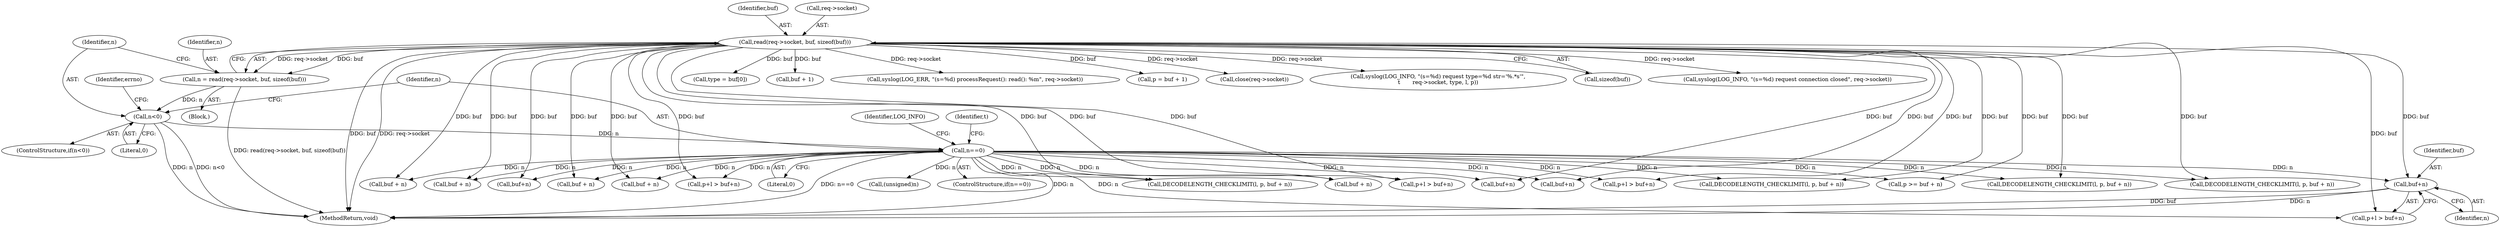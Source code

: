 digraph "1_miniupnp_b238cade9a173c6f751a34acf8ccff838a62aa47@del" {
"1000906" [label="(Call,buf+n)"];
"1000141" [label="(Call,read(req->socket, buf, sizeof(buf)))"];
"1000174" [label="(Call,n==0)"];
"1000149" [label="(Call,n<0)"];
"1000139" [label="(Call,n = read(req->socket, buf, sizeof(buf)))"];
"1000895" [label="(Call,DECODELENGTH_CHECKLIMIT(l, p, buf + n))"];
"1000772" [label="(Call,buf+n)"];
"1000149" [label="(Call,n<0)"];
"1000145" [label="(Identifier,buf)"];
"1000173" [label="(ControlStructure,if(n==0))"];
"1000828" [label="(Call,DECODELENGTH_CHECKLIMIT(l, p, buf + n))"];
"1000176" [label="(Literal,0)"];
"1000218" [label="(Call,(unsigned)n)"];
"1000202" [label="(Call,buf + n)"];
"1000768" [label="(Call,p+l > buf+n)"];
"1000189" [label="(Call,type = buf[0])"];
"1000150" [label="(Identifier,n)"];
"1000199" [label="(Call,DECODELENGTH_CHECKLIMIT(l, p, buf + n))"];
"1000175" [label="(Identifier,n)"];
"1000902" [label="(Call,p+l > buf+n)"];
"1000196" [label="(Call,buf + 1)"];
"1000140" [label="(Identifier,n)"];
"1000151" [label="(Literal,0)"];
"1000907" [label="(Identifier,buf)"];
"1000156" [label="(Identifier,errno)"];
"1000166" [label="(Call,syslog(LOG_ERR, \"(s=%d) processRequest(): read(): %m\", req->socket))"];
"1000898" [label="(Call,buf + n)"];
"1000753" [label="(Call,buf + n)"];
"1000116" [label="(Block,)"];
"1000186" [label="(Identifier,t)"];
"1000141" [label="(Call,read(req->socket, buf, sizeof(buf)))"];
"1000142" [label="(Call,req->socket)"];
"1000835" [label="(Call,p+l > buf+n)"];
"1000194" [label="(Call,p = buf + 1)"];
"1000839" [label="(Call,buf+n)"];
"1001125" [label="(Call,close(req->socket))"];
"1000908" [label="(Identifier,n)"];
"1000244" [label="(Call,syslog(LOG_INFO, \"(s=%d) request type=%d str='%.*s'\",\n\t       req->socket, type, l, p))"];
"1001136" [label="(MethodReturn,void)"];
"1000831" [label="(Call,buf + n)"];
"1000139" [label="(Call,n = read(req->socket, buf, sizeof(buf)))"];
"1000764" [label="(Call,buf + n)"];
"1000148" [label="(ControlStructure,if(n<0))"];
"1000906" [label="(Call,buf+n)"];
"1000206" [label="(Call,p+l > buf+n)"];
"1000210" [label="(Call,buf+n)"];
"1000761" [label="(Call,DECODELENGTH_CHECKLIMIT(l, p, buf + n))"];
"1000146" [label="(Call,sizeof(buf))"];
"1000751" [label="(Call,p >= buf + n)"];
"1000179" [label="(Identifier,LOG_INFO)"];
"1000174" [label="(Call,n==0)"];
"1000178" [label="(Call,syslog(LOG_INFO, \"(s=%d) request connection closed\", req->socket))"];
"1000906" -> "1000902"  [label="AST: "];
"1000906" -> "1000908"  [label="CFG: "];
"1000907" -> "1000906"  [label="AST: "];
"1000908" -> "1000906"  [label="AST: "];
"1000902" -> "1000906"  [label="CFG: "];
"1000906" -> "1001136"  [label="DDG: buf"];
"1000906" -> "1001136"  [label="DDG: n"];
"1000141" -> "1000906"  [label="DDG: buf"];
"1000174" -> "1000906"  [label="DDG: n"];
"1000141" -> "1000139"  [label="AST: "];
"1000141" -> "1000146"  [label="CFG: "];
"1000142" -> "1000141"  [label="AST: "];
"1000145" -> "1000141"  [label="AST: "];
"1000146" -> "1000141"  [label="AST: "];
"1000139" -> "1000141"  [label="CFG: "];
"1000141" -> "1001136"  [label="DDG: req->socket"];
"1000141" -> "1001136"  [label="DDG: buf"];
"1000141" -> "1000139"  [label="DDG: req->socket"];
"1000141" -> "1000139"  [label="DDG: buf"];
"1000141" -> "1000166"  [label="DDG: req->socket"];
"1000141" -> "1000178"  [label="DDG: req->socket"];
"1000141" -> "1000189"  [label="DDG: buf"];
"1000141" -> "1000194"  [label="DDG: buf"];
"1000141" -> "1000196"  [label="DDG: buf"];
"1000141" -> "1000199"  [label="DDG: buf"];
"1000141" -> "1000202"  [label="DDG: buf"];
"1000141" -> "1000206"  [label="DDG: buf"];
"1000141" -> "1000210"  [label="DDG: buf"];
"1000141" -> "1000244"  [label="DDG: req->socket"];
"1000141" -> "1000751"  [label="DDG: buf"];
"1000141" -> "1000753"  [label="DDG: buf"];
"1000141" -> "1000761"  [label="DDG: buf"];
"1000141" -> "1000764"  [label="DDG: buf"];
"1000141" -> "1000768"  [label="DDG: buf"];
"1000141" -> "1000772"  [label="DDG: buf"];
"1000141" -> "1000828"  [label="DDG: buf"];
"1000141" -> "1000831"  [label="DDG: buf"];
"1000141" -> "1000835"  [label="DDG: buf"];
"1000141" -> "1000839"  [label="DDG: buf"];
"1000141" -> "1000895"  [label="DDG: buf"];
"1000141" -> "1000898"  [label="DDG: buf"];
"1000141" -> "1000902"  [label="DDG: buf"];
"1000141" -> "1001125"  [label="DDG: req->socket"];
"1000174" -> "1000173"  [label="AST: "];
"1000174" -> "1000176"  [label="CFG: "];
"1000175" -> "1000174"  [label="AST: "];
"1000176" -> "1000174"  [label="AST: "];
"1000179" -> "1000174"  [label="CFG: "];
"1000186" -> "1000174"  [label="CFG: "];
"1000174" -> "1001136"  [label="DDG: n==0"];
"1000174" -> "1001136"  [label="DDG: n"];
"1000149" -> "1000174"  [label="DDG: n"];
"1000174" -> "1000199"  [label="DDG: n"];
"1000174" -> "1000202"  [label="DDG: n"];
"1000174" -> "1000206"  [label="DDG: n"];
"1000174" -> "1000210"  [label="DDG: n"];
"1000174" -> "1000218"  [label="DDG: n"];
"1000174" -> "1000751"  [label="DDG: n"];
"1000174" -> "1000753"  [label="DDG: n"];
"1000174" -> "1000761"  [label="DDG: n"];
"1000174" -> "1000764"  [label="DDG: n"];
"1000174" -> "1000768"  [label="DDG: n"];
"1000174" -> "1000772"  [label="DDG: n"];
"1000174" -> "1000828"  [label="DDG: n"];
"1000174" -> "1000831"  [label="DDG: n"];
"1000174" -> "1000835"  [label="DDG: n"];
"1000174" -> "1000839"  [label="DDG: n"];
"1000174" -> "1000895"  [label="DDG: n"];
"1000174" -> "1000898"  [label="DDG: n"];
"1000174" -> "1000902"  [label="DDG: n"];
"1000149" -> "1000148"  [label="AST: "];
"1000149" -> "1000151"  [label="CFG: "];
"1000150" -> "1000149"  [label="AST: "];
"1000151" -> "1000149"  [label="AST: "];
"1000156" -> "1000149"  [label="CFG: "];
"1000175" -> "1000149"  [label="CFG: "];
"1000149" -> "1001136"  [label="DDG: n<0"];
"1000149" -> "1001136"  [label="DDG: n"];
"1000139" -> "1000149"  [label="DDG: n"];
"1000139" -> "1000116"  [label="AST: "];
"1000140" -> "1000139"  [label="AST: "];
"1000150" -> "1000139"  [label="CFG: "];
"1000139" -> "1001136"  [label="DDG: read(req->socket, buf, sizeof(buf))"];
}
